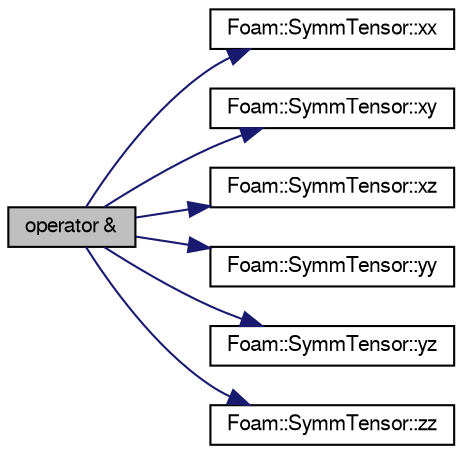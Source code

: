 digraph "operator &amp;"
{
  bgcolor="transparent";
  edge [fontname="FreeSans",fontsize="10",labelfontname="FreeSans",labelfontsize="10"];
  node [fontname="FreeSans",fontsize="10",shape=record];
  rankdir="LR";
  Node127395 [label="operator &",height=0.2,width=0.4,color="black", fillcolor="grey75", style="filled", fontcolor="black"];
  Node127395 -> Node127396 [color="midnightblue",fontsize="10",style="solid",fontname="FreeSans"];
  Node127396 [label="Foam::SymmTensor::xx",height=0.2,width=0.4,color="black",URL="$a28270.html#a1b97c7c1ed81b4fb23da8dcb71a8cd2a"];
  Node127395 -> Node127397 [color="midnightblue",fontsize="10",style="solid",fontname="FreeSans"];
  Node127397 [label="Foam::SymmTensor::xy",height=0.2,width=0.4,color="black",URL="$a28270.html#aab470ae2a5eeac8c33a7b6abac6b39b3"];
  Node127395 -> Node127398 [color="midnightblue",fontsize="10",style="solid",fontname="FreeSans"];
  Node127398 [label="Foam::SymmTensor::xz",height=0.2,width=0.4,color="black",URL="$a28270.html#a6c0a9bc605f3cfdfb3307b3dcf136f60"];
  Node127395 -> Node127399 [color="midnightblue",fontsize="10",style="solid",fontname="FreeSans"];
  Node127399 [label="Foam::SymmTensor::yy",height=0.2,width=0.4,color="black",URL="$a28270.html#aba9d77023a5662b9c2d3639d5de555a0"];
  Node127395 -> Node127400 [color="midnightblue",fontsize="10",style="solid",fontname="FreeSans"];
  Node127400 [label="Foam::SymmTensor::yz",height=0.2,width=0.4,color="black",URL="$a28270.html#a4a98b51ba7019e1cfffae8d321a823df"];
  Node127395 -> Node127401 [color="midnightblue",fontsize="10",style="solid",fontname="FreeSans"];
  Node127401 [label="Foam::SymmTensor::zz",height=0.2,width=0.4,color="black",URL="$a28270.html#a831c4848d01bfcc8d717b7ef92f2cd4b"];
}
